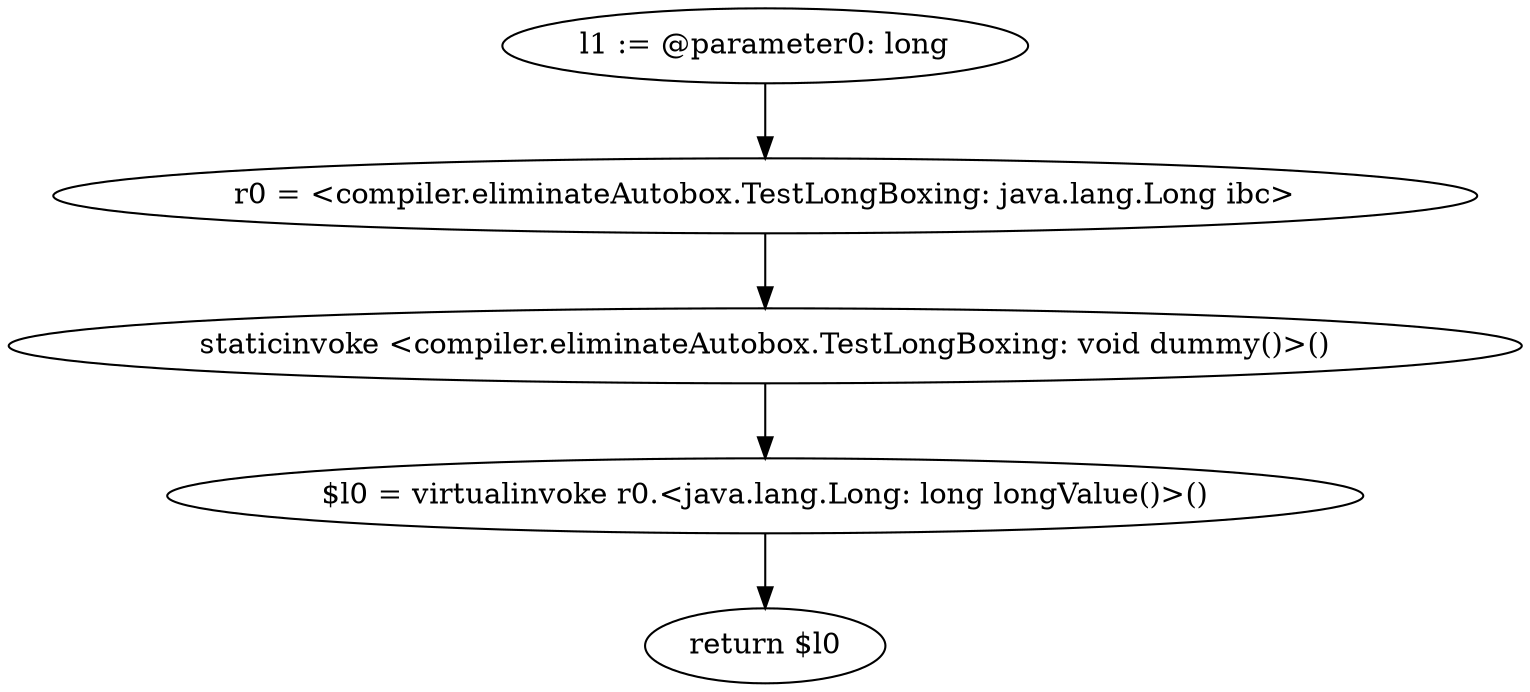 digraph "unitGraph" {
    "l1 := @parameter0: long"
    "r0 = <compiler.eliminateAutobox.TestLongBoxing: java.lang.Long ibc>"
    "staticinvoke <compiler.eliminateAutobox.TestLongBoxing: void dummy()>()"
    "$l0 = virtualinvoke r0.<java.lang.Long: long longValue()>()"
    "return $l0"
    "l1 := @parameter0: long"->"r0 = <compiler.eliminateAutobox.TestLongBoxing: java.lang.Long ibc>";
    "r0 = <compiler.eliminateAutobox.TestLongBoxing: java.lang.Long ibc>"->"staticinvoke <compiler.eliminateAutobox.TestLongBoxing: void dummy()>()";
    "staticinvoke <compiler.eliminateAutobox.TestLongBoxing: void dummy()>()"->"$l0 = virtualinvoke r0.<java.lang.Long: long longValue()>()";
    "$l0 = virtualinvoke r0.<java.lang.Long: long longValue()>()"->"return $l0";
}
